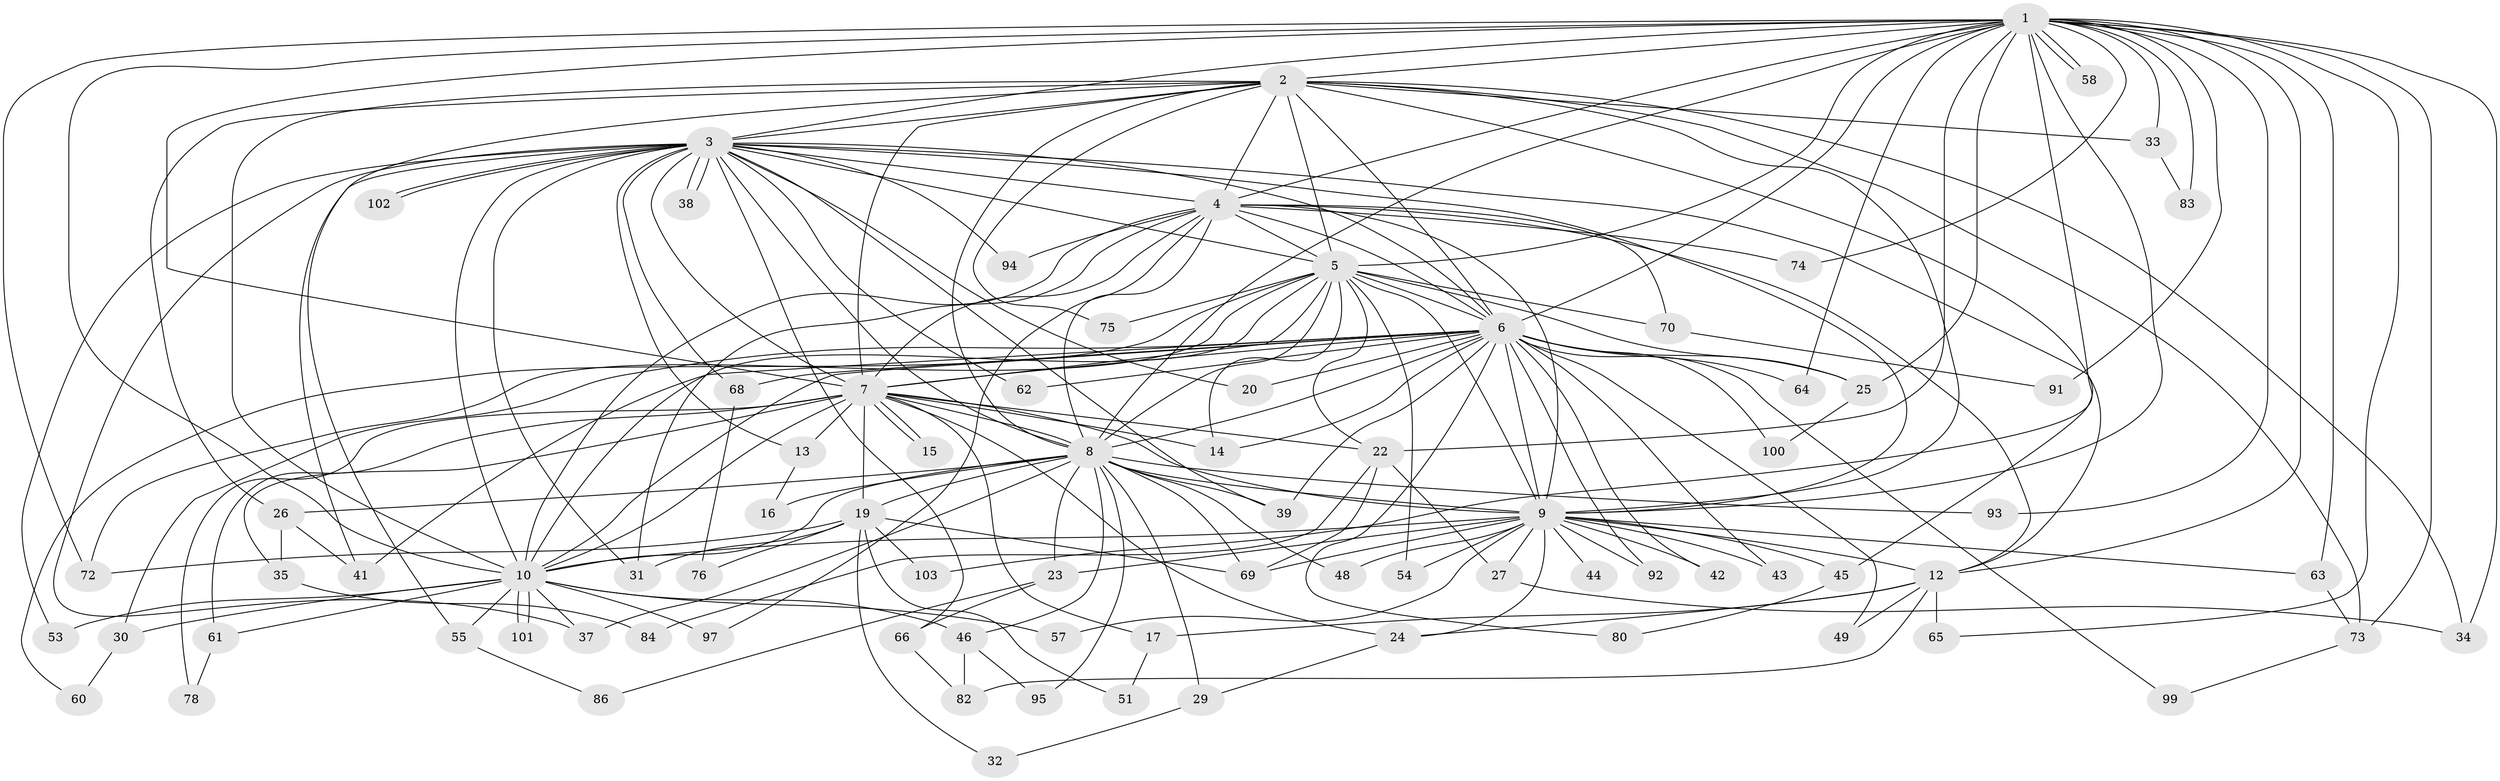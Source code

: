 // Generated by graph-tools (version 1.1) at 2025/23/03/03/25 07:23:35]
// undirected, 80 vertices, 200 edges
graph export_dot {
graph [start="1"]
  node [color=gray90,style=filled];
  1 [super="+47"];
  2 [super="+59"];
  3 [super="+18"];
  4 [super="+96"];
  5 [super="+11"];
  6 [super="+104"];
  7 [super="+52"];
  8 [super="+90"];
  9 [super="+21"];
  10 [super="+77"];
  12 [super="+67"];
  13;
  14 [super="+28"];
  15;
  16;
  17;
  19 [super="+88"];
  20;
  22 [super="+36"];
  23;
  24 [super="+79"];
  25 [super="+50"];
  26;
  27;
  29;
  30;
  31 [super="+56"];
  32;
  33;
  34 [super="+98"];
  35;
  37;
  38;
  39 [super="+40"];
  41 [super="+89"];
  42;
  43;
  44;
  45;
  46;
  48;
  49;
  51;
  53;
  54;
  55;
  57;
  58;
  60;
  61;
  62;
  63;
  64;
  65;
  66 [super="+87"];
  68;
  69 [super="+71"];
  70;
  72 [super="+81"];
  73 [super="+85"];
  74;
  75;
  76;
  78;
  80;
  82;
  83;
  84;
  86;
  91;
  92;
  93;
  94;
  95;
  97;
  99;
  100;
  101;
  102;
  103;
  1 -- 2;
  1 -- 3;
  1 -- 4;
  1 -- 5;
  1 -- 6;
  1 -- 7;
  1 -- 8;
  1 -- 9;
  1 -- 10;
  1 -- 12 [weight=2];
  1 -- 22 [weight=2];
  1 -- 25;
  1 -- 33;
  1 -- 34;
  1 -- 58;
  1 -- 58;
  1 -- 64;
  1 -- 65;
  1 -- 74;
  1 -- 83;
  1 -- 93;
  1 -- 103;
  1 -- 91;
  1 -- 63;
  1 -- 72;
  1 -- 73;
  2 -- 3;
  2 -- 4;
  2 -- 5;
  2 -- 6;
  2 -- 7;
  2 -- 8;
  2 -- 9;
  2 -- 10 [weight=2];
  2 -- 26;
  2 -- 33 [weight=2];
  2 -- 34;
  2 -- 45;
  2 -- 55;
  2 -- 73;
  2 -- 75;
  3 -- 4;
  3 -- 5;
  3 -- 6;
  3 -- 7;
  3 -- 8;
  3 -- 9;
  3 -- 10;
  3 -- 13;
  3 -- 20;
  3 -- 31;
  3 -- 37;
  3 -- 38;
  3 -- 38;
  3 -- 41 [weight=2];
  3 -- 53;
  3 -- 62;
  3 -- 68;
  3 -- 94;
  3 -- 102;
  3 -- 102;
  3 -- 66;
  3 -- 12;
  3 -- 39;
  4 -- 5;
  4 -- 6;
  4 -- 7 [weight=2];
  4 -- 8;
  4 -- 9;
  4 -- 10;
  4 -- 12;
  4 -- 70;
  4 -- 74;
  4 -- 94;
  4 -- 97;
  4 -- 31;
  5 -- 6 [weight=2];
  5 -- 7;
  5 -- 8;
  5 -- 9;
  5 -- 10;
  5 -- 14;
  5 -- 54;
  5 -- 60;
  5 -- 70;
  5 -- 72;
  5 -- 75;
  5 -- 25;
  5 -- 22;
  6 -- 7;
  6 -- 8;
  6 -- 9 [weight=2];
  6 -- 10;
  6 -- 20;
  6 -- 25;
  6 -- 30;
  6 -- 39;
  6 -- 42;
  6 -- 43;
  6 -- 49;
  6 -- 62;
  6 -- 64;
  6 -- 68;
  6 -- 80;
  6 -- 92;
  6 -- 99;
  6 -- 100;
  6 -- 14;
  6 -- 41;
  7 -- 8;
  7 -- 9;
  7 -- 10;
  7 -- 13;
  7 -- 14;
  7 -- 15;
  7 -- 15;
  7 -- 17;
  7 -- 19;
  7 -- 24;
  7 -- 35;
  7 -- 61;
  7 -- 78;
  7 -- 22;
  8 -- 9;
  8 -- 10;
  8 -- 16;
  8 -- 19;
  8 -- 23;
  8 -- 26;
  8 -- 29;
  8 -- 39;
  8 -- 46;
  8 -- 48;
  8 -- 93;
  8 -- 95;
  8 -- 37;
  8 -- 69;
  9 -- 10;
  9 -- 23;
  9 -- 27;
  9 -- 42;
  9 -- 44 [weight=2];
  9 -- 45;
  9 -- 48;
  9 -- 54;
  9 -- 63;
  9 -- 69;
  9 -- 92;
  9 -- 43;
  9 -- 57;
  9 -- 12;
  9 -- 24;
  10 -- 30;
  10 -- 37;
  10 -- 46;
  10 -- 53;
  10 -- 55;
  10 -- 57;
  10 -- 61;
  10 -- 97;
  10 -- 101;
  10 -- 101;
  12 -- 17;
  12 -- 24;
  12 -- 49;
  12 -- 65;
  12 -- 82;
  13 -- 16;
  17 -- 51;
  19 -- 31;
  19 -- 32;
  19 -- 51;
  19 -- 72;
  19 -- 76;
  19 -- 103;
  19 -- 69;
  22 -- 27;
  22 -- 69;
  22 -- 84;
  23 -- 66;
  23 -- 86;
  24 -- 29;
  25 -- 100;
  26 -- 35;
  26 -- 41;
  27 -- 34;
  29 -- 32;
  30 -- 60;
  33 -- 83;
  35 -- 84;
  45 -- 80;
  46 -- 82;
  46 -- 95;
  55 -- 86;
  61 -- 78;
  63 -- 73;
  66 -- 82;
  68 -- 76;
  70 -- 91;
  73 -- 99;
}
